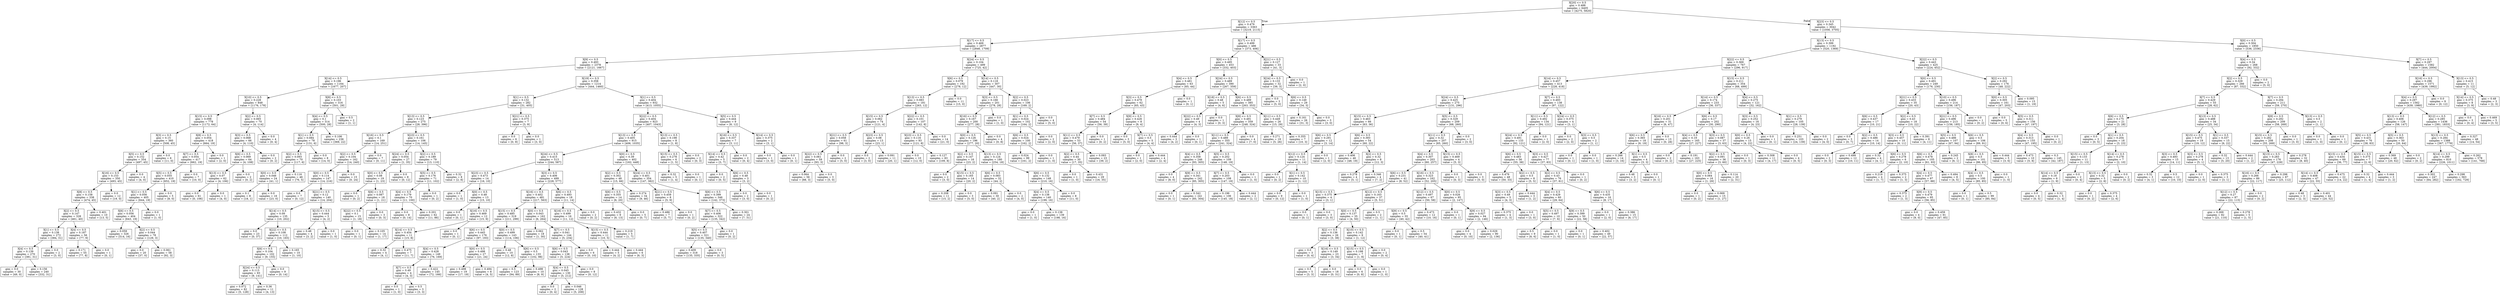 digraph Tree {
node [shape=box] ;
0 [label="X[20] <= 0.5\ngini = 0.488\nsamples = 6405\nvalue = [4275, 5820]"] ;
1 [label="X[12] <= 0.5\ngini = 0.479\nsamples = 3363\nvalue = [3219, 2115]"] ;
0 -> 1 [labeldistance=2.5, labelangle=45, headlabel="True"] ;
2 [label="X[17] <= 0.5\ngini = 0.469\nsamples = 2877\nvalue = [2846, 1709]"] ;
1 -> 2 ;
3 [label="X[9] <= 0.5\ngini = 0.493\nsamples = 2378\nvalue = [2121, 1667]"] ;
2 -> 3 ;
4 [label="X[14] <= 0.5\ngini = 0.196\nsamples = 1164\nvalue = [1677, 207]"] ;
3 -> 4 ;
5 [label="X[10] <= 0.5\ngini = 0.228\nsamples = 848\nvalue = [1176, 178]"] ;
4 -> 5 ;
6 [label="X[15] <= 0.5\ngini = 0.098\nsamples = 778\nvalue = [1172, 64]"] ;
5 -> 6 ;
7 [label="X[3] <= 0.5\ngini = 0.15\nsamples = 360\nvalue = [508, 45]"] ;
6 -> 7 ;
8 [label="X[5] <= 0.5\ngini = 0.152\nsamples = 354\nvalue = [497, 45]"] ;
7 -> 8 ;
9 [label="X[16] <= 0.5\ngini = 0.153\nsamples = 350\nvalue = [493, 45]"] ;
8 -> 9 ;
10 [label="X[8] <= 0.5\ngini = 0.158\nsamples = 338\nvalue = [474, 45]"] ;
9 -> 10 ;
11 [label="X[2] <= 0.5\ngini = 0.147\nsamples = 328\nvalue = [461, 40]"] ;
10 -> 11 ;
12 [label="X[1] <= 0.5\ngini = 0.138\nsamples = 272\nvalue = [384, 31]"] ;
11 -> 12 ;
13 [label="X[4] <= 0.5\ngini = 0.139\nsamples = 270\nvalue = [381, 31]"] ;
12 -> 13 ;
14 [label="gini = 0.0\nsamples = 30\nvalue = [49, 0]"] ;
13 -> 14 ;
15 [label="gini = 0.156\nsamples = 240\nvalue = [332, 31]"] ;
13 -> 15 ;
16 [label="gini = 0.0\nsamples = 2\nvalue = [3, 0]"] ;
12 -> 16 ;
17 [label="X[4] <= 0.5\ngini = 0.187\nsamples = 56\nvalue = [77, 9]"] ;
11 -> 17 ;
18 [label="gini = 0.171\nsamples = 55\nvalue = [77, 8]"] ;
17 -> 18 ;
19 [label="gini = 0.0\nsamples = 1\nvalue = [0, 1]"] ;
17 -> 19 ;
20 [label="gini = 0.401\nsamples = 10\nvalue = [13, 5]"] ;
10 -> 20 ;
21 [label="gini = 0.0\nsamples = 12\nvalue = [19, 0]"] ;
9 -> 21 ;
22 [label="gini = 0.0\nsamples = 4\nvalue = [4, 0]"] ;
8 -> 22 ;
23 [label="gini = 0.0\nsamples = 6\nvalue = [11, 0]"] ;
7 -> 23 ;
24 [label="X[8] <= 0.5\ngini = 0.054\nsamples = 418\nvalue = [664, 19]"] ;
6 -> 24 ;
25 [label="X[7] <= 0.5\ngini = 0.054\nsamples = 417\nvalue = [662, 19]"] ;
24 -> 25 ;
26 [label="X[5] <= 0.5\ngini = 0.055\nsamples = 410\nvalue = [652, 19]"] ;
25 -> 26 ;
27 [label="X[1] <= 0.5\ngini = 0.056\nsamples = 405\nvalue = [644, 19]"] ;
26 -> 27 ;
28 [label="X[6] <= 0.5\ngini = 0.056\nsamples = 404\nvalue = [643, 19]"] ;
27 -> 28 ;
29 [label="gini = 0.059\nsamples = 326\nvalue = [514, 16]"] ;
28 -> 29 ;
30 [label="X[2] <= 0.5\ngini = 0.044\nsamples = 78\nvalue = [129, 3]"] ;
28 -> 30 ;
31 [label="gini = 0.0\nsamples = 20\nvalue = [37, 0]"] ;
30 -> 31 ;
32 [label="gini = 0.061\nsamples = 58\nvalue = [92, 3]"] ;
30 -> 32 ;
33 [label="gini = 0.0\nsamples = 1\nvalue = [1, 0]"] ;
27 -> 33 ;
34 [label="gini = 0.0\nsamples = 5\nvalue = [8, 0]"] ;
26 -> 34 ;
35 [label="gini = 0.0\nsamples = 7\nvalue = [10, 0]"] ;
25 -> 35 ;
36 [label="gini = 0.0\nsamples = 1\nvalue = [2, 0]"] ;
24 -> 36 ;
37 [label="X[2] <= 0.5\ngini = 0.065\nsamples = 70\nvalue = [4, 114]"] ;
5 -> 37 ;
38 [label="X[3] <= 0.5\ngini = 0.068\nsamples = 66\nvalue = [4, 110]"] ;
37 -> 38 ;
39 [label="X[6] <= 0.5\ngini = 0.069\nsamples = 64\nvalue = [4, 108]"] ;
38 -> 39 ;
40 [label="X[13] <= 0.5\ngini = 0.07\nsamples = 62\nvalue = [4, 106]"] ;
39 -> 40 ;
41 [label="gini = 0.0\nsamples = 61\nvalue = [0, 106]"] ;
40 -> 41 ;
42 [label="gini = 0.0\nsamples = 1\nvalue = [4, 0]"] ;
40 -> 42 ;
43 [label="gini = 0.0\nsamples = 2\nvalue = [0, 2]"] ;
39 -> 43 ;
44 [label="gini = 0.0\nsamples = 2\nvalue = [0, 2]"] ;
38 -> 44 ;
45 [label="gini = 0.0\nsamples = 4\nvalue = [0, 4]"] ;
37 -> 45 ;
46 [label="X[8] <= 0.5\ngini = 0.103\nsamples = 316\nvalue = [501, 29]"] ;
4 -> 46 ;
47 [label="X[4] <= 0.5\ngini = 0.1\nsamples = 314\nvalue = [500, 28]"] ;
46 -> 47 ;
48 [label="X[1] <= 0.5\ngini = 0.084\nsamples = 78\nvalue = [131, 6]"] ;
47 -> 48 ;
49 [label="X[2] <= 0.5\ngini = 0.093\nsamples = 70\nvalue = [117, 6]"] ;
48 -> 49 ;
50 [label="X[0] <= 0.5\ngini = 0.046\nsamples = 24\nvalue = [41, 1]"] ;
49 -> 50 ;
51 [label="gini = 0.1\nsamples = 8\nvalue = [18, 1]"] ;
50 -> 51 ;
52 [label="gini = 0.0\nsamples = 16\nvalue = [23, 0]"] ;
50 -> 52 ;
53 [label="gini = 0.116\nsamples = 46\nvalue = [76, 5]"] ;
49 -> 53 ;
54 [label="gini = 0.0\nsamples = 8\nvalue = [14, 0]"] ;
48 -> 54 ;
55 [label="gini = 0.106\nsamples = 236\nvalue = [369, 22]"] ;
47 -> 55 ;
56 [label="gini = 0.5\nsamples = 2\nvalue = [1, 1]"] ;
46 -> 56 ;
57 [label="X[19] <= 0.5\ngini = 0.358\nsamples = 1214\nvalue = [444, 1460]"] ;
3 -> 57 ;
58 [label="X[1] <= 0.5\ngini = 0.132\nsamples = 282\nvalue = [31, 405]"] ;
57 -> 58 ;
59 [label="X[13] <= 0.5\ngini = 0.123\nsamples = 275\nvalue = [28, 396]"] ;
58 -> 59 ;
60 [label="X[16] <= 0.5\ngini = 0.1\nsamples = 169\nvalue = [14, 251]"] ;
59 -> 60 ;
61 [label="X[2] <= 0.5\ngini = 0.104\nsamples = 162\nvalue = [14, 240]"] ;
60 -> 61 ;
62 [label="X[0] <= 0.5\ngini = 0.114\nsamples = 147\nvalue = [14, 216]"] ;
61 -> 62 ;
63 [label="gini = 0.0\nsamples = 7\nvalue = [0, 12]"] ;
62 -> 63 ;
64 [label="X[21] <= 0.5\ngini = 0.12\nsamples = 140\nvalue = [14, 204]"] ;
62 -> 64 ;
65 [label="X[14] <= 0.5\ngini = 0.09\nsamples = 135\nvalue = [10, 202]"] ;
64 -> 65 ;
66 [label="gini = 0.0\nsamples = 23\nvalue = [0, 37]"] ;
65 -> 66 ;
67 [label="X[22] <= 0.5\ngini = 0.108\nsamples = 112\nvalue = [10, 165]"] ;
65 -> 67 ;
68 [label="X[6] <= 0.5\ngini = 0.104\nsamples = 102\nvalue = [9, 155]"] ;
67 -> 68 ;
69 [label="X[24] <= 0.5\ngini = 0.113\nsamples = 93\nvalue = [9, 141]"] ;
68 -> 69 ;
70 [label="gini = 0.072\nsamples = 82\nvalue = [5, 128]"] ;
69 -> 70 ;
71 [label="gini = 0.36\nsamples = 11\nvalue = [4, 13]"] ;
69 -> 71 ;
72 [label="gini = 0.0\nsamples = 9\nvalue = [0, 14]"] ;
68 -> 72 ;
73 [label="gini = 0.165\nsamples = 10\nvalue = [1, 10]"] ;
67 -> 73 ;
74 [label="X[15] <= 0.5\ngini = 0.444\nsamples = 5\nvalue = [4, 2]"] ;
64 -> 74 ;
75 [label="gini = 0.48\nsamples = 4\nvalue = [3, 2]"] ;
74 -> 75 ;
76 [label="gini = 0.0\nsamples = 1\nvalue = [1, 0]"] ;
74 -> 76 ;
77 [label="gini = 0.0\nsamples = 15\nvalue = [0, 24]"] ;
61 -> 77 ;
78 [label="gini = 0.0\nsamples = 7\nvalue = [0, 11]"] ;
60 -> 78 ;
79 [label="X[23] <= 0.5\ngini = 0.161\nsamples = 106\nvalue = [14, 145]"] ;
59 -> 79 ;
80 [label="X[24] <= 0.5\ngini = 0.054\nsamples = 27\nvalue = [1, 35]"] ;
79 -> 80 ;
81 [label="X[0] <= 0.5\ngini = 0.08\nsamples = 19\nvalue = [1, 23]"] ;
80 -> 81 ;
82 [label="gini = 0.0\nsamples = 1\nvalue = [0, 2]"] ;
81 -> 82 ;
83 [label="X[6] <= 0.5\ngini = 0.087\nsamples = 18\nvalue = [1, 21]"] ;
81 -> 83 ;
84 [label="X[22] <= 0.5\ngini = 0.1\nsamples = 15\nvalue = [1, 18]"] ;
83 -> 84 ;
85 [label="gini = 0.0\nsamples = 1\nvalue = [0, 1]"] ;
84 -> 85 ;
86 [label="gini = 0.105\nsamples = 14\nvalue = [1, 17]"] ;
84 -> 86 ;
87 [label="gini = 0.0\nsamples = 3\nvalue = [0, 3]"] ;
83 -> 87 ;
88 [label="gini = 0.0\nsamples = 8\nvalue = [0, 12]"] ;
80 -> 88 ;
89 [label="X[2] <= 0.5\ngini = 0.189\nsamples = 79\nvalue = [13, 110]"] ;
79 -> 89 ;
90 [label="X[5] <= 0.5\ngini = 0.176\nsamples = 71\nvalue = [11, 102]"] ;
89 -> 90 ;
91 [label="X[4] <= 0.5\ngini = 0.179\nsamples = 70\nvalue = [11, 100]"] ;
90 -> 91 ;
92 [label="gini = 0.0\nsamples = 8\nvalue = [0, 14]"] ;
91 -> 92 ;
93 [label="gini = 0.201\nsamples = 62\nvalue = [11, 86]"] ;
91 -> 93 ;
94 [label="gini = 0.0\nsamples = 1\nvalue = [0, 2]"] ;
90 -> 94 ;
95 [label="gini = 0.32\nsamples = 8\nvalue = [2, 8]"] ;
89 -> 95 ;
96 [label="X[21] <= 0.5\ngini = 0.375\nsamples = 7\nvalue = [3, 9]"] ;
58 -> 96 ;
97 [label="gini = 0.0\nsamples = 6\nvalue = [0, 9]"] ;
96 -> 97 ;
98 [label="gini = 0.0\nsamples = 1\nvalue = [3, 0]"] ;
96 -> 98 ;
99 [label="X[1] <= 0.5\ngini = 0.404\nsamples = 932\nvalue = [413, 1055]"] ;
57 -> 99 ;
100 [label="X[22] <= 0.5\ngini = 0.404\nsamples = 923\nvalue = [407, 1043]"] ;
99 -> 100 ;
101 [label="X[13] <= 0.5\ngini = 0.405\nsamples = 915\nvalue = [406, 1035]"] ;
100 -> 101 ;
102 [label="X[24] <= 0.5\ngini = 0.415\nsamples = 513\nvalue = [244, 587]"] ;
101 -> 102 ;
103 [label="X[23] <= 0.5\ngini = 0.473\nsamples = 14\nvalue = [16, 10]"] ;
102 -> 103 ;
104 [label="gini = 0.0\nsamples = 1\nvalue = [1, 0]"] ;
103 -> 104 ;
105 [label="X[0] <= 0.5\ngini = 0.48\nsamples = 13\nvalue = [15, 10]"] ;
103 -> 105 ;
106 [label="gini = 0.0\nsamples = 1\nvalue = [0, 1]"] ;
105 -> 106 ;
107 [label="X[16] <= 0.5\ngini = 0.469\nsamples = 12\nvalue = [15, 9]"] ;
105 -> 107 ;
108 [label="X[14] <= 0.5\ngini = 0.454\nsamples = 11\nvalue = [15, 8]"] ;
107 -> 108 ;
109 [label="gini = 0.32\nsamples = 4\nvalue = [4, 1]"] ;
108 -> 109 ;
110 [label="gini = 0.475\nsamples = 7\nvalue = [11, 7]"] ;
108 -> 110 ;
111 [label="gini = 0.0\nsamples = 1\nvalue = [0, 1]"] ;
107 -> 111 ;
112 [label="X[3] <= 0.5\ngini = 0.406\nsamples = 499\nvalue = [228, 577]"] ;
102 -> 112 ;
113 [label="X[16] <= 0.5\ngini = 0.402\nsamples = 481\nvalue = [217, 563]"] ;
112 -> 113 ;
114 [label="X[15] <= 0.5\ngini = 0.485\nsamples = 319\nvalue = [211, 299]"] ;
113 -> 114 ;
115 [label="X[6] <= 0.5\ngini = 0.445\nsamples = 176\nvalue = [97, 193]"] ;
114 -> 115 ;
116 [label="X[4] <= 0.5\ngini = 0.428\nsamples = 149\nvalue = [76, 169]"] ;
115 -> 116 ;
117 [label="X[7] <= 0.5\ngini = 0.49\nsamples = 4\nvalue = [4, 3]"] ;
116 -> 117 ;
118 [label="gini = 0.0\nsamples = 1\nvalue = [1, 0]"] ;
117 -> 118 ;
119 [label="gini = 0.5\nsamples = 3\nvalue = [3, 3]"] ;
117 -> 119 ;
120 [label="gini = 0.422\nsamples = 145\nvalue = [72, 166]"] ;
116 -> 120 ;
121 [label="X[0] <= 0.5\ngini = 0.498\nsamples = 27\nvalue = [21, 24]"] ;
115 -> 121 ;
122 [label="gini = 0.498\nsamples = 19\nvalue = [17, 19]"] ;
121 -> 122 ;
123 [label="gini = 0.494\nsamples = 8\nvalue = [4, 5]"] ;
121 -> 123 ;
124 [label="X[0] <= 0.5\ngini = 0.499\nsamples = 143\nvalue = [114, 106]"] ;
114 -> 124 ;
125 [label="gini = 0.48\nsamples = 10\nvalue = [12, 8]"] ;
124 -> 125 ;
126 [label="X[6] <= 0.5\ngini = 0.5\nsamples = 133\nvalue = [102, 98]"] ;
124 -> 126 ;
127 [label="gini = 0.5\nsamples = 123\nvalue = [94, 89]"] ;
126 -> 127 ;
128 [label="gini = 0.498\nsamples = 10\nvalue = [8, 9]"] ;
126 -> 128 ;
129 [label="X[0] <= 0.5\ngini = 0.043\nsamples = 162\nvalue = [6, 264]"] ;
113 -> 129 ;
130 [label="gini = 0.062\nsamples = 18\nvalue = [1, 30]"] ;
129 -> 130 ;
131 [label="X[7] <= 0.5\ngini = 0.041\nsamples = 144\nvalue = [5, 234]"] ;
129 -> 131 ;
132 [label="X[6] <= 0.5\ngini = 0.043\nsamples = 138\nvalue = [5, 224]"] ;
131 -> 132 ;
133 [label="X[4] <= 0.5\ngini = 0.045\nsamples = 130\nvalue = [5, 212]"] ;
132 -> 133 ;
134 [label="gini = 0.0\nsamples = 2\nvalue = [0, 4]"] ;
133 -> 134 ;
135 [label="gini = 0.046\nsamples = 128\nvalue = [5, 208]"] ;
133 -> 135 ;
136 [label="gini = 0.0\nsamples = 8\nvalue = [0, 12]"] ;
132 -> 136 ;
137 [label="gini = 0.0\nsamples = 6\nvalue = [0, 10]"] ;
131 -> 137 ;
138 [label="X[6] <= 0.5\ngini = 0.493\nsamples = 18\nvalue = [11, 14]"] ;
112 -> 138 ;
139 [label="X[16] <= 0.5\ngini = 0.499\nsamples = 16\nvalue = [11, 12]"] ;
138 -> 139 ;
140 [label="X[15] <= 0.5\ngini = 0.444\nsamples = 11\nvalue = [10, 5]"] ;
139 -> 140 ;
141 [label="gini = 0.444\nsamples = 5\nvalue = [4, 2]"] ;
140 -> 141 ;
142 [label="gini = 0.444\nsamples = 6\nvalue = [6, 3]"] ;
140 -> 142 ;
143 [label="gini = 0.219\nsamples = 5\nvalue = [1, 7]"] ;
139 -> 143 ;
144 [label="gini = 0.0\nsamples = 2\nvalue = [0, 2]"] ;
138 -> 144 ;
145 [label="X[0] <= 0.5\ngini = 0.39\nsamples = 402\nvalue = [162, 448]"] ;
101 -> 145 ;
146 [label="X[2] <= 0.5\ngini = 0.302\nsamples = 48\nvalue = [15, 66]"] ;
145 -> 146 ;
147 [label="X[6] <= 0.5\ngini = 0.355\nsamples = 14\nvalue = [6, 20]"] ;
146 -> 147 ;
148 [label="gini = 0.432\nsamples = 9\nvalue = [6, 13]"] ;
147 -> 148 ;
149 [label="gini = 0.0\nsamples = 5\nvalue = [0, 7]"] ;
147 -> 149 ;
150 [label="gini = 0.274\nsamples = 34\nvalue = [9, 46]"] ;
146 -> 150 ;
151 [label="X[24] <= 0.5\ngini = 0.401\nsamples = 354\nvalue = [147, 382]"] ;
145 -> 151 ;
152 [label="X[21] <= 0.5\ngini = 0.459\nsamples = 8\nvalue = [5, 9]"] ;
151 -> 152 ;
153 [label="gini = 0.486\nsamples = 7\nvalue = [5, 7]"] ;
152 -> 153 ;
154 [label="gini = 0.0\nsamples = 1\nvalue = [0, 2]"] ;
152 -> 154 ;
155 [label="X[6] <= 0.5\ngini = 0.399\nsamples = 346\nvalue = [142, 373]"] ;
151 -> 155 ;
156 [label="X[7] <= 0.5\ngini = 0.406\nsamples = 322\nvalue = [135, 342]"] ;
155 -> 156 ;
157 [label="X[5] <= 0.5\ngini = 0.407\nsamples = 321\nvalue = [135, 340]"] ;
156 -> 157 ;
158 [label="gini = 0.409\nsamples = 318\nvalue = [135, 335]"] ;
157 -> 158 ;
159 [label="gini = 0.0\nsamples = 3\nvalue = [0, 5]"] ;
157 -> 159 ;
160 [label="gini = 0.0\nsamples = 1\nvalue = [0, 2]"] ;
156 -> 160 ;
161 [label="gini = 0.301\nsamples = 24\nvalue = [7, 31]"] ;
155 -> 161 ;
162 [label="X[13] <= 0.5\ngini = 0.198\nsamples = 8\nvalue = [1, 8]"] ;
100 -> 162 ;
163 [label="X[15] <= 0.5\ngini = 0.278\nsamples = 6\nvalue = [1, 5]"] ;
162 -> 163 ;
164 [label="gini = 0.32\nsamples = 5\nvalue = [1, 4]"] ;
163 -> 164 ;
165 [label="gini = 0.0\nsamples = 1\nvalue = [0, 1]"] ;
163 -> 165 ;
166 [label="gini = 0.0\nsamples = 2\nvalue = [0, 3]"] ;
162 -> 166 ;
167 [label="X[5] <= 0.5\ngini = 0.444\nsamples = 9\nvalue = [6, 12]"] ;
99 -> 167 ;
168 [label="X[16] <= 0.5\ngini = 0.337\nsamples = 7\nvalue = [3, 11]"] ;
167 -> 168 ;
169 [label="X[14] <= 0.5\ngini = 0.42\nsamples = 5\nvalue = [3, 7]"] ;
168 -> 169 ;
170 [label="gini = 0.0\nsamples = 2\nvalue = [0, 5]"] ;
169 -> 170 ;
171 [label="X[6] <= 0.5\ngini = 0.48\nsamples = 3\nvalue = [3, 2]"] ;
169 -> 171 ;
172 [label="gini = 0.0\nsamples = 2\nvalue = [3, 0]"] ;
171 -> 172 ;
173 [label="gini = 0.0\nsamples = 1\nvalue = [0, 2]"] ;
171 -> 173 ;
174 [label="gini = 0.0\nsamples = 2\nvalue = [0, 4]"] ;
168 -> 174 ;
175 [label="X[14] <= 0.5\ngini = 0.375\nsamples = 2\nvalue = [3, 1]"] ;
167 -> 175 ;
176 [label="gini = 0.0\nsamples = 1\nvalue = [3, 0]"] ;
175 -> 176 ;
177 [label="gini = 0.0\nsamples = 1\nvalue = [0, 1]"] ;
175 -> 177 ;
178 [label="X[24] <= 0.5\ngini = 0.104\nsamples = 499\nvalue = [725, 42]"] ;
2 -> 178 ;
179 [label="X[6] <= 0.5\ngini = 0.079\nsamples = 192\nvalue = [278, 12]"] ;
178 -> 179 ;
180 [label="X[13] <= 0.5\ngini = 0.083\nsamples = 181\nvalue = [263, 12]"] ;
179 -> 180 ;
181 [label="X[15] <= 0.5\ngini = 0.062\nsamples = 74\nvalue = [121, 4]"] ;
180 -> 181 ;
182 [label="X[21] <= 0.5\ngini = 0.058\nsamples = 61\nvalue = [98, 3]"] ;
181 -> 182 ;
183 [label="X[22] <= 0.5\ngini = 0.061\nsamples = 59\nvalue = [93, 3]"] ;
182 -> 183 ;
184 [label="gini = 0.064\nsamples = 56\nvalue = [88, 3]"] ;
183 -> 184 ;
185 [label="gini = 0.0\nsamples = 3\nvalue = [5, 0]"] ;
183 -> 185 ;
186 [label="gini = 0.0\nsamples = 2\nvalue = [5, 0]"] ;
182 -> 186 ;
187 [label="X[23] <= 0.5\ngini = 0.08\nsamples = 13\nvalue = [23, 1]"] ;
181 -> 187 ;
188 [label="gini = 0.0\nsamples = 2\nvalue = [3, 0]"] ;
187 -> 188 ;
189 [label="gini = 0.091\nsamples = 11\nvalue = [20, 1]"] ;
187 -> 189 ;
190 [label="X[22] <= 0.5\ngini = 0.101\nsamples = 107\nvalue = [142, 8]"] ;
180 -> 190 ;
191 [label="X[23] <= 0.5\ngini = 0.116\nsamples = 93\nvalue = [121, 8]"] ;
190 -> 191 ;
192 [label="gini = 0.0\nsamples = 10\nvalue = [12, 0]"] ;
191 -> 192 ;
193 [label="gini = 0.127\nsamples = 83\nvalue = [109, 8]"] ;
191 -> 193 ;
194 [label="gini = 0.0\nsamples = 14\nvalue = [21, 0]"] ;
190 -> 194 ;
195 [label="gini = 0.0\nsamples = 11\nvalue = [15, 0]"] ;
179 -> 195 ;
196 [label="X[14] <= 0.5\ngini = 0.118\nsamples = 307\nvalue = [447, 30]"] ;
178 -> 196 ;
197 [label="X[3] <= 0.5\ngini = 0.166\nsamples = 201\nvalue = [278, 28]"] ;
196 -> 197 ;
198 [label="X[16] <= 0.5\ngini = 0.167\nsamples = 200\nvalue = [277, 28]"] ;
197 -> 198 ;
199 [label="X[0] <= 0.5\ngini = 0.126\nsamples = 196\nvalue = [277, 20]"] ;
198 -> 199 ;
200 [label="X[2] <= 0.5\ngini = 0.147\nsamples = 16\nvalue = [23, 2]"] ;
199 -> 200 ;
201 [label="gini = 0.0\nsamples = 2\nvalue = [3, 0]"] ;
200 -> 201 ;
202 [label="X[15] <= 0.5\ngini = 0.165\nsamples = 14\nvalue = [20, 2]"] ;
200 -> 202 ;
203 [label="gini = 0.208\nsamples = 11\nvalue = [15, 2]"] ;
202 -> 203 ;
204 [label="gini = 0.0\nsamples = 3\nvalue = [5, 0]"] ;
202 -> 204 ;
205 [label="X[13] <= 0.5\ngini = 0.124\nsamples = 180\nvalue = [254, 18]"] ;
199 -> 205 ;
206 [label="X[6] <= 0.5\ngini = 0.083\nsamples = 32\nvalue = [44, 2]"] ;
205 -> 206 ;
207 [label="gini = 0.091\nsamples = 30\nvalue = [40, 2]"] ;
206 -> 207 ;
208 [label="gini = 0.0\nsamples = 2\nvalue = [4, 0]"] ;
206 -> 208 ;
209 [label="X[6] <= 0.5\ngini = 0.132\nsamples = 148\nvalue = [210, 16]"] ;
205 -> 209 ;
210 [label="X[4] <= 0.5\ngini = 0.138\nsamples = 140\nvalue = [199, 16]"] ;
209 -> 210 ;
211 [label="gini = 0.0\nsamples = 1\nvalue = [1, 0]"] ;
210 -> 211 ;
212 [label="gini = 0.138\nsamples = 139\nvalue = [198, 16]"] ;
210 -> 212 ;
213 [label="gini = 0.0\nsamples = 8\nvalue = [11, 0]"] ;
209 -> 213 ;
214 [label="gini = 0.0\nsamples = 4\nvalue = [0, 8]"] ;
198 -> 214 ;
215 [label="gini = 0.0\nsamples = 1\nvalue = [1, 0]"] ;
197 -> 215 ;
216 [label="X[2] <= 0.5\ngini = 0.023\nsamples = 106\nvalue = [169, 2]"] ;
196 -> 216 ;
217 [label="X[1] <= 0.5\ngini = 0.024\nsamples = 102\nvalue = [164, 2]"] ;
216 -> 217 ;
218 [label="X[6] <= 0.5\ngini = 0.024\nsamples = 100\nvalue = [162, 2]"] ;
217 -> 218 ;
219 [label="gini = 0.024\nsamples = 99\nvalue = [161, 2]"] ;
218 -> 219 ;
220 [label="gini = 0.0\nsamples = 1\nvalue = [1, 0]"] ;
218 -> 220 ;
221 [label="gini = 0.0\nsamples = 2\nvalue = [2, 0]"] ;
217 -> 221 ;
222 [label="gini = 0.0\nsamples = 4\nvalue = [5, 0]"] ;
216 -> 222 ;
223 [label="X[17] <= 0.5\ngini = 0.499\nsamples = 486\nvalue = [373, 406]"] ;
1 -> 223 ;
224 [label="X[0] <= 0.5\ngini = 0.495\nsamples = 453\nvalue = [332, 403]"] ;
223 -> 224 ;
225 [label="X[4] <= 0.5\ngini = 0.481\nsamples = 63\nvalue = [65, 44]"] ;
224 -> 225 ;
226 [label="X[3] <= 0.5\ngini = 0.479\nsamples = 62\nvalue = [65, 43]"] ;
225 -> 226 ;
227 [label="X[7] <= 0.5\ngini = 0.484\nsamples = 54\nvalue = [56, 39]"] ;
226 -> 227 ;
228 [label="X[11] <= 0.5\ngini = 0.479\nsamples = 53\nvalue = [56, 37]"] ;
227 -> 228 ;
229 [label="X[2] <= 0.5\ngini = 0.44\nsamples = 30\nvalue = [17, 35]"] ;
228 -> 229 ;
230 [label="gini = 0.0\nsamples = 1\nvalue = [1, 0]"] ;
229 -> 230 ;
231 [label="gini = 0.431\nsamples = 29\nvalue = [16, 35]"] ;
229 -> 231 ;
232 [label="gini = 0.093\nsamples = 23\nvalue = [39, 2]"] ;
228 -> 232 ;
233 [label="gini = 0.0\nsamples = 1\nvalue = [0, 2]"] ;
227 -> 233 ;
234 [label="X[9] <= 0.5\ngini = 0.426\nsamples = 8\nvalue = [9, 4]"] ;
226 -> 234 ;
235 [label="gini = 0.0\nsamples = 3\nvalue = [5, 0]"] ;
234 -> 235 ;
236 [label="X[7] <= 0.5\ngini = 0.5\nsamples = 5\nvalue = [4, 4]"] ;
234 -> 236 ;
237 [label="gini = 0.0\nsamples = 1\nvalue = [2, 0]"] ;
236 -> 237 ;
238 [label="gini = 0.444\nsamples = 4\nvalue = [2, 4]"] ;
236 -> 238 ;
239 [label="gini = 0.0\nsamples = 1\nvalue = [0, 1]"] ;
225 -> 239 ;
240 [label="X[24] <= 0.5\ngini = 0.489\nsamples = 390\nvalue = [267, 359]"] ;
224 -> 240 ;
241 [label="X[18] <= 0.5\ngini = 0.48\nsamples = 5\nvalue = [4, 6]"] ;
240 -> 241 ;
242 [label="X[22] <= 0.5\ngini = 0.49\nsamples = 4\nvalue = [4, 3]"] ;
241 -> 242 ;
243 [label="gini = 0.444\nsamples = 3\nvalue = [4, 2]"] ;
242 -> 243 ;
244 [label="gini = 0.0\nsamples = 1\nvalue = [0, 1]"] ;
242 -> 244 ;
245 [label="gini = 0.0\nsamples = 1\nvalue = [0, 3]"] ;
241 -> 245 ;
246 [label="X[6] <= 0.5\ngini = 0.489\nsamples = 385\nvalue = [263, 353]"] ;
240 -> 246 ;
247 [label="X[8] <= 0.5\ngini = 0.491\nsamples = 359\nvalue = [248, 324]"] ;
246 -> 247 ;
248 [label="X[11] <= 0.5\ngini = 0.489\nsamples = 355\nvalue = [241, 324]"] ;
247 -> 248 ;
249 [label="X[4] <= 0.5\ngini = 0.358\nsamples = 246\nvalue = [93, 305]"] ;
248 -> 249 ;
250 [label="gini = 0.0\nsamples = 4\nvalue = [8, 0]"] ;
249 -> 250 ;
251 [label="X[9] <= 0.5\ngini = 0.341\nsamples = 242\nvalue = [85, 305]"] ;
249 -> 251 ;
252 [label="gini = 0.0\nsamples = 1\nvalue = [0, 1]"] ;
251 -> 252 ;
253 [label="gini = 0.342\nsamples = 241\nvalue = [85, 304]"] ;
251 -> 253 ;
254 [label="X[5] <= 0.5\ngini = 0.202\nsamples = 109\nvalue = [148, 19]"] ;
248 -> 254 ;
255 [label="X[7] <= 0.5\ngini = 0.203\nsamples = 108\nvalue = [147, 19]"] ;
254 -> 255 ;
256 [label="gini = 0.196\nsamples = 106\nvalue = [145, 18]"] ;
255 -> 256 ;
257 [label="gini = 0.444\nsamples = 2\nvalue = [2, 1]"] ;
255 -> 257 ;
258 [label="gini = 0.0\nsamples = 1\nvalue = [1, 0]"] ;
254 -> 258 ;
259 [label="gini = 0.0\nsamples = 4\nvalue = [7, 0]"] ;
247 -> 259 ;
260 [label="X[11] <= 0.5\ngini = 0.449\nsamples = 26\nvalue = [15, 29]"] ;
246 -> 260 ;
261 [label="gini = 0.271\nsamples = 19\nvalue = [5, 26]"] ;
260 -> 261 ;
262 [label="gini = 0.355\nsamples = 7\nvalue = [10, 3]"] ;
260 -> 262 ;
263 [label="X[21] <= 0.5\ngini = 0.127\nsamples = 33\nvalue = [41, 3]"] ;
223 -> 263 ;
264 [label="X[24] <= 0.5\ngini = 0.133\nsamples = 32\nvalue = [39, 3]"] ;
263 -> 264 ;
265 [label="gini = 0.0\nsamples = 3\nvalue = [5, 0]"] ;
264 -> 265 ;
266 [label="X[6] <= 0.5\ngini = 0.149\nsamples = 29\nvalue = [34, 3]"] ;
264 -> 266 ;
267 [label="gini = 0.161\nsamples = 26\nvalue = [31, 3]"] ;
266 -> 267 ;
268 [label="gini = 0.0\nsamples = 3\nvalue = [3, 0]"] ;
266 -> 268 ;
269 [label="gini = 0.0\nsamples = 1\nvalue = [2, 0]"] ;
263 -> 269 ;
270 [label="X[23] <= 0.5\ngini = 0.345\nsamples = 3042\nvalue = [1056, 3705]"] ;
0 -> 270 [labeldistance=2.5, labelangle=-45, headlabel="False"] ;
271 [label="X[13] <= 0.5\ngini = 0.399\nsamples = 1192\nvalue = [520, 1369]"] ;
270 -> 271 ;
272 [label="X[22] <= 0.5\ngini = 0.369\nsamples = 767\nvalue = [296, 917]"] ;
271 -> 272 ;
273 [label="X[14] <= 0.5\ngini = 0.457\nsamples = 413\nvalue = [228, 418]"] ;
272 -> 273 ;
274 [label="X[24] <= 0.5\ngini = 0.425\nsamples = 275\nvalue = [131, 296]"] ;
273 -> 274 ;
275 [label="X[15] <= 0.5\ngini = 0.463\nsamples = 66\nvalue = [63, 36]"] ;
274 -> 275 ;
276 [label="X[6] <= 0.5\ngini = 0.291\nsamples = 12\nvalue = [3, 14]"] ;
275 -> 276 ;
277 [label="X[12] <= 0.5\ngini = 0.124\nsamples = 11\nvalue = [1, 14]"] ;
276 -> 277 ;
278 [label="gini = 0.0\nsamples = 1\nvalue = [0, 2]"] ;
277 -> 278 ;
279 [label="X[1] <= 0.5\ngini = 0.142\nsamples = 10\nvalue = [1, 12]"] ;
277 -> 279 ;
280 [label="gini = 0.0\nsamples = 9\nvalue = [0, 12]"] ;
279 -> 280 ;
281 [label="gini = 0.0\nsamples = 1\nvalue = [1, 0]"] ;
279 -> 281 ;
282 [label="gini = 0.0\nsamples = 1\nvalue = [2, 0]"] ;
276 -> 282 ;
283 [label="X[6] <= 0.5\ngini = 0.393\nsamples = 54\nvalue = [60, 22]"] ;
275 -> 283 ;
284 [label="gini = 0.406\nsamples = 46\nvalue = [48, 19]"] ;
283 -> 284 ;
285 [label="X[2] <= 0.5\ngini = 0.32\nsamples = 8\nvalue = [12, 3]"] ;
283 -> 285 ;
286 [label="gini = 0.278\nsamples = 4\nvalue = [5, 1]"] ;
285 -> 286 ;
287 [label="gini = 0.346\nsamples = 4\nvalue = [7, 2]"] ;
285 -> 287 ;
288 [label="X[5] <= 0.5\ngini = 0.329\nsamples = 209\nvalue = [68, 260]"] ;
274 -> 288 ;
289 [label="X[11] <= 0.5\ngini = 0.32\nsamples = 207\nvalue = [65, 260]"] ;
288 -> 289 ;
290 [label="X[4] <= 0.5\ngini = 0.307\nsamples = 203\nvalue = [60, 257]"] ;
289 -> 290 ;
291 [label="X[6] <= 0.5\ngini = 0.231\nsamples = 41\nvalue = [8, 52]"] ;
290 -> 291 ;
292 [label="X[15] <= 0.5\ngini = 0.375\nsamples = 4\nvalue = [3, 1]"] ;
291 -> 292 ;
293 [label="gini = 0.0\nsamples = 1\nvalue = [0, 1]"] ;
292 -> 293 ;
294 [label="gini = 0.0\nsamples = 3\nvalue = [3, 0]"] ;
292 -> 294 ;
295 [label="X[12] <= 0.5\ngini = 0.163\nsamples = 37\nvalue = [5, 51]"] ;
291 -> 295 ;
296 [label="X[0] <= 0.5\ngini = 0.137\nsamples = 35\nvalue = [4, 50]"] ;
295 -> 296 ;
297 [label="X[2] <= 0.5\ngini = 0.136\nsamples = 26\nvalue = [3, 38]"] ;
296 -> 297 ;
298 [label="gini = 0.0\nsamples = 3\nvalue = [0, 4]"] ;
297 -> 298 ;
299 [label="X[16] <= 0.5\ngini = 0.149\nsamples = 23\nvalue = [3, 34]"] ;
297 -> 299 ;
300 [label="gini = 0.5\nsamples = 5\nvalue = [3, 3]"] ;
299 -> 300 ;
301 [label="gini = 0.0\nsamples = 18\nvalue = [0, 31]"] ;
299 -> 301 ;
302 [label="X[10] <= 0.5\ngini = 0.142\nsamples = 9\nvalue = [1, 12]"] ;
296 -> 302 ;
303 [label="X[15] <= 0.5\ngini = 0.198\nsamples = 7\nvalue = [1, 8]"] ;
302 -> 303 ;
304 [label="gini = 0.0\nsamples = 6\nvalue = [0, 8]"] ;
303 -> 304 ;
305 [label="gini = 0.0\nsamples = 1\nvalue = [1, 0]"] ;
303 -> 305 ;
306 [label="gini = 0.0\nsamples = 2\nvalue = [0, 4]"] ;
302 -> 306 ;
307 [label="gini = 0.5\nsamples = 2\nvalue = [1, 1]"] ;
295 -> 307 ;
308 [label="X[16] <= 0.5\ngini = 0.323\nsamples = 162\nvalue = [52, 205]"] ;
290 -> 308 ;
309 [label="X[12] <= 0.5\ngini = 0.497\nsamples = 67\nvalue = [50, 58]"] ;
308 -> 309 ;
310 [label="X[9] <= 0.5\ngini = 0.5\nsamples = 55\nvalue = [40, 42]"] ;
309 -> 310 ;
311 [label="gini = 0.0\nsamples = 1\nvalue = [0, 1]"] ;
310 -> 311 ;
312 [label="gini = 0.5\nsamples = 54\nvalue = [40, 41]"] ;
310 -> 312 ;
313 [label="gini = 0.473\nsamples = 12\nvalue = [10, 16]"] ;
309 -> 313 ;
314 [label="X[0] <= 0.5\ngini = 0.026\nsamples = 95\nvalue = [2, 147]"] ;
308 -> 314 ;
315 [label="gini = 0.0\nsamples = 1\nvalue = [0, 1]"] ;
314 -> 315 ;
316 [label="X[9] <= 0.5\ngini = 0.027\nsamples = 94\nvalue = [2, 146]"] ;
314 -> 316 ;
317 [label="gini = 0.0\nsamples = 4\nvalue = [0, 10]"] ;
316 -> 317 ;
318 [label="gini = 0.029\nsamples = 90\nvalue = [2, 136]"] ;
316 -> 318 ;
319 [label="X[15] <= 0.5\ngini = 0.469\nsamples = 4\nvalue = [5, 3]"] ;
289 -> 319 ;
320 [label="gini = 0.0\nsamples = 1\nvalue = [0, 3]"] ;
319 -> 320 ;
321 [label="gini = 0.0\nsamples = 3\nvalue = [5, 0]"] ;
319 -> 321 ;
322 [label="gini = 0.0\nsamples = 2\nvalue = [3, 0]"] ;
288 -> 322 ;
323 [label="X[7] <= 0.5\ngini = 0.493\nsamples = 138\nvalue = [97, 122]"] ;
273 -> 323 ;
324 [label="X[11] <= 0.5\ngini = 0.492\nsamples = 134\nvalue = [94, 121]"] ;
323 -> 324 ;
325 [label="X[24] <= 0.5\ngini = 0.491\nsamples = 133\nvalue = [92, 121]"] ;
324 -> 325 ;
326 [label="X[6] <= 0.5\ngini = 0.483\nsamples = 56\nvalue = [55, 38]"] ;
325 -> 326 ;
327 [label="gini = 0.479\nsamples = 48\nvalue = [50, 33]"] ;
326 -> 327 ;
328 [label="X[2] <= 0.5\ngini = 0.5\nsamples = 8\nvalue = [5, 5]"] ;
326 -> 328 ;
329 [label="X[3] <= 0.5\ngini = 0.49\nsamples = 5\nvalue = [4, 3]"] ;
328 -> 329 ;
330 [label="gini = 0.375\nsamples = 4\nvalue = [1, 3]"] ;
329 -> 330 ;
331 [label="gini = 0.0\nsamples = 1\nvalue = [3, 0]"] ;
329 -> 331 ;
332 [label="gini = 0.444\nsamples = 3\nvalue = [1, 2]"] ;
328 -> 332 ;
333 [label="X[3] <= 0.5\ngini = 0.427\nsamples = 77\nvalue = [37, 83]"] ;
325 -> 333 ;
334 [label="X[2] <= 0.5\ngini = 0.43\nsamples = 76\nvalue = [37, 81]"] ;
333 -> 334 ;
335 [label="X[4] <= 0.5\ngini = 0.429\nsamples = 60\nvalue = [29, 64]"] ;
334 -> 335 ;
336 [label="X[5] <= 0.5\ngini = 0.497\nsamples = 10\nvalue = [7, 6]"] ;
335 -> 336 ;
337 [label="gini = 0.5\nsamples = 9\nvalue = [6, 6]"] ;
336 -> 337 ;
338 [label="gini = 0.0\nsamples = 1\nvalue = [1, 0]"] ;
336 -> 338 ;
339 [label="X[9] <= 0.5\ngini = 0.399\nsamples = 50\nvalue = [22, 58]"] ;
335 -> 339 ;
340 [label="gini = 0.0\nsamples = 1\nvalue = [0, 1]"] ;
339 -> 340 ;
341 [label="gini = 0.402\nsamples = 49\nvalue = [22, 57]"] ;
339 -> 341 ;
342 [label="X[6] <= 0.5\ngini = 0.435\nsamples = 16\nvalue = [8, 17]"] ;
334 -> 342 ;
343 [label="gini = 0.0\nsamples = 1\nvalue = [2, 0]"] ;
342 -> 343 ;
344 [label="gini = 0.386\nsamples = 15\nvalue = [6, 17]"] ;
342 -> 344 ;
345 [label="gini = 0.0\nsamples = 1\nvalue = [0, 2]"] ;
333 -> 345 ;
346 [label="gini = 0.0\nsamples = 1\nvalue = [2, 0]"] ;
324 -> 346 ;
347 [label="X[24] <= 0.5\ngini = 0.375\nsamples = 4\nvalue = [3, 1]"] ;
323 -> 347 ;
348 [label="gini = 0.0\nsamples = 2\nvalue = [2, 0]"] ;
347 -> 348 ;
349 [label="X[3] <= 0.5\ngini = 0.5\nsamples = 2\nvalue = [1, 1]"] ;
347 -> 349 ;
350 [label="gini = 0.0\nsamples = 1\nvalue = [0, 1]"] ;
349 -> 350 ;
351 [label="gini = 0.0\nsamples = 1\nvalue = [1, 0]"] ;
349 -> 351 ;
352 [label="X[15] <= 0.5\ngini = 0.211\nsamples = 354\nvalue = [68, 499]"] ;
272 -> 352 ;
353 [label="X[14] <= 0.5\ngini = 0.174\nsamples = 233\nvalue = [36, 337]"] ;
352 -> 353 ;
354 [label="X[16] <= 0.5\ngini = 0.201\nsamples = 31\nvalue = [6, 47]"] ;
353 -> 354 ;
355 [label="X[6] <= 0.5\ngini = 0.365\nsamples = 18\nvalue = [6, 19]"] ;
354 -> 355 ;
356 [label="gini = 0.266\nsamples = 14\nvalue = [3, 16]"] ;
355 -> 356 ;
357 [label="X[1] <= 0.5\ngini = 0.5\nsamples = 4\nvalue = [3, 3]"] ;
355 -> 357 ;
358 [label="gini = 0.48\nsamples = 3\nvalue = [3, 2]"] ;
357 -> 358 ;
359 [label="gini = 0.0\nsamples = 1\nvalue = [0, 1]"] ;
357 -> 359 ;
360 [label="gini = 0.0\nsamples = 13\nvalue = [0, 28]"] ;
354 -> 360 ;
361 [label="X[6] <= 0.5\ngini = 0.17\nsamples = 202\nvalue = [30, 290]"] ;
353 -> 361 ;
362 [label="X[4] <= 0.5\ngini = 0.19\nsamples = 165\nvalue = [27, 227]"] ;
361 -> 362 ;
363 [label="gini = 0.0\nsamples = 2\nvalue = [0, 2]"] ;
362 -> 363 ;
364 [label="gini = 0.191\nsamples = 163\nvalue = [27, 225]"] ;
362 -> 364 ;
365 [label="X[3] <= 0.5\ngini = 0.087\nsamples = 37\nvalue = [3, 63]"] ;
361 -> 365 ;
366 [label="X[2] <= 0.5\ngini = 0.091\nsamples = 36\nvalue = [3, 60]"] ;
365 -> 366 ;
367 [label="X[0] <= 0.5\ngini = 0.064\nsamples = 16\nvalue = [1, 29]"] ;
366 -> 367 ;
368 [label="gini = 0.0\nsamples = 1\nvalue = [0, 2]"] ;
367 -> 368 ;
369 [label="gini = 0.069\nsamples = 15\nvalue = [1, 27]"] ;
367 -> 369 ;
370 [label="gini = 0.114\nsamples = 20\nvalue = [2, 31]"] ;
366 -> 370 ;
371 [label="gini = 0.0\nsamples = 1\nvalue = [0, 3]"] ;
365 -> 371 ;
372 [label="X[4] <= 0.5\ngini = 0.275\nsamples = 121\nvalue = [32, 162]"] ;
352 -> 372 ;
373 [label="X[3] <= 0.5\ngini = 0.252\nsamples = 16\nvalue = [4, 23]"] ;
372 -> 373 ;
374 [label="X[0] <= 0.5\ngini = 0.26\nsamples = 15\nvalue = [4, 22]"] ;
373 -> 374 ;
375 [label="gini = 0.308\nsamples = 11\nvalue = [4, 17]"] ;
374 -> 375 ;
376 [label="gini = 0.0\nsamples = 4\nvalue = [0, 5]"] ;
374 -> 376 ;
377 [label="gini = 0.0\nsamples = 1\nvalue = [0, 1]"] ;
373 -> 377 ;
378 [label="X[1] <= 0.5\ngini = 0.279\nsamples = 105\nvalue = [28, 139]"] ;
372 -> 378 ;
379 [label="gini = 0.251\nsamples = 103\nvalue = [24, 139]"] ;
378 -> 379 ;
380 [label="gini = 0.0\nsamples = 2\nvalue = [4, 0]"] ;
378 -> 380 ;
381 [label="X[22] <= 0.5\ngini = 0.443\nsamples = 425\nvalue = [224, 452]"] ;
271 -> 381 ;
382 [label="X[0] <= 0.5\ngini = 0.491\nsamples = 249\nvalue = [176, 230]"] ;
381 -> 382 ;
383 [label="X[21] <= 0.5\ngini = 0.433\nsamples = 35\nvalue = [20, 43]"] ;
382 -> 383 ;
384 [label="X[6] <= 0.5\ngini = 0.437\nsamples = 17\nvalue = [10, 21]"] ;
383 -> 384 ;
385 [label="gini = 0.0\nsamples = 3\nvalue = [0, 7]"] ;
384 -> 385 ;
386 [label="X[2] <= 0.5\ngini = 0.486\nsamples = 14\nvalue = [10, 14]"] ;
384 -> 386 ;
387 [label="gini = 0.0\nsamples = 2\nvalue = [0, 3]"] ;
386 -> 387 ;
388 [label="gini = 0.499\nsamples = 12\nvalue = [10, 11]"] ;
386 -> 388 ;
389 [label="X[2] <= 0.5\ngini = 0.43\nsamples = 18\nvalue = [10, 22]"] ;
383 -> 389 ;
390 [label="X[3] <= 0.5\ngini = 0.457\nsamples = 10\nvalue = [6, 11]"] ;
389 -> 390 ;
391 [label="gini = 0.32\nsamples = 4\nvalue = [4, 1]"] ;
390 -> 391 ;
392 [label="X[6] <= 0.5\ngini = 0.278\nsamples = 6\nvalue = [2, 10]"] ;
390 -> 392 ;
393 [label="gini = 0.219\nsamples = 4\nvalue = [1, 7]"] ;
392 -> 393 ;
394 [label="gini = 0.375\nsamples = 2\nvalue = [1, 3]"] ;
392 -> 394 ;
395 [label="gini = 0.391\nsamples = 8\nvalue = [4, 11]"] ;
389 -> 395 ;
396 [label="X[10] <= 0.5\ngini = 0.496\nsamples = 214\nvalue = [156, 187]"] ;
382 -> 396 ;
397 [label="X[21] <= 0.5\ngini = 0.496\nsamples = 213\nvalue = [156, 185]"] ;
396 -> 397 ;
398 [label="X[5] <= 0.5\ngini = 0.486\nsamples = 107\nvalue = [67, 94]"] ;
397 -> 398 ;
399 [label="X[6] <= 0.5\ngini = 0.478\nsamples = 105\nvalue = [61, 93]"] ;
398 -> 399 ;
400 [label="X[4] <= 0.5\ngini = 0.477\nsamples = 97\nvalue = [57, 88]"] ;
399 -> 400 ;
401 [label="gini = 0.375\nsamples = 2\nvalue = [1, 3]"] ;
400 -> 401 ;
402 [label="X[9] <= 0.5\ngini = 0.479\nsamples = 95\nvalue = [56, 85]"] ;
400 -> 402 ;
403 [label="gini = 0.0\nsamples = 4\nvalue = [9, 0]"] ;
402 -> 403 ;
404 [label="gini = 0.459\nsamples = 91\nvalue = [47, 85]"] ;
402 -> 404 ;
405 [label="gini = 0.494\nsamples = 8\nvalue = [4, 5]"] ;
399 -> 405 ;
406 [label="gini = 0.245\nsamples = 2\nvalue = [6, 1]"] ;
398 -> 406 ;
407 [label="X[6] <= 0.5\ngini = 0.5\nsamples = 106\nvalue = [89, 91]"] ;
397 -> 407 ;
408 [label="X[8] <= 0.5\ngini = 0.5\nsamples = 101\nvalue = [86, 85]"] ;
407 -> 408 ;
409 [label="X[4] <= 0.5\ngini = 0.5\nsamples = 100\nvalue = [85, 85]"] ;
408 -> 409 ;
410 [label="gini = 0.0\nsamples = 1\nvalue = [0, 1]"] ;
409 -> 410 ;
411 [label="gini = 0.5\nsamples = 99\nvalue = [85, 84]"] ;
409 -> 411 ;
412 [label="gini = 0.0\nsamples = 1\nvalue = [1, 0]"] ;
408 -> 412 ;
413 [label="gini = 0.444\nsamples = 5\nvalue = [3, 6]"] ;
407 -> 413 ;
414 [label="gini = 0.0\nsamples = 1\nvalue = [0, 2]"] ;
396 -> 414 ;
415 [label="X[2] <= 0.5\ngini = 0.292\nsamples = 176\nvalue = [48, 222]"] ;
381 -> 415 ;
416 [label="X[0] <= 0.5\ngini = 0.305\nsamples = 161\nvalue = [47, 203]"] ;
415 -> 416 ;
417 [label="gini = 0.0\nsamples = 5\nvalue = [0, 6]"] ;
416 -> 417 ;
418 [label="X[5] <= 0.5\ngini = 0.311\nsamples = 156\nvalue = [47, 197]"] ;
416 -> 418 ;
419 [label="X[4] <= 0.5\ngini = 0.313\nsamples = 155\nvalue = [47, 195]"] ;
418 -> 419 ;
420 [label="gini = 0.473\nsamples = 10\nvalue = [5, 8]"] ;
419 -> 420 ;
421 [label="gini = 0.3\nsamples = 145\nvalue = [42, 187]"] ;
419 -> 421 ;
422 [label="gini = 0.0\nsamples = 1\nvalue = [0, 2]"] ;
418 -> 422 ;
423 [label="gini = 0.095\nsamples = 15\nvalue = [1, 19]"] ;
415 -> 423 ;
424 [label="X[0] <= 0.5\ngini = 0.304\nsamples = 1850\nvalue = [536, 2336]"] ;
270 -> 424 ;
425 [label="X[4] <= 0.5\ngini = 0.34\nsamples = 268\nvalue = [92, 332]"] ;
424 -> 425 ;
426 [label="X[2] <= 0.5\ngini = 0.329\nsamples = 266\nvalue = [87, 332]"] ;
425 -> 426 ;
427 [label="X[7] <= 0.5\ngini = 0.429\nsamples = 55\nvalue = [28, 62]"] ;
426 -> 427 ;
428 [label="X[6] <= 0.5\ngini = 0.175\nsamples = 21\nvalue = [3, 28]"] ;
427 -> 428 ;
429 [label="gini = 0.0\nsamples = 3\nvalue = [0, 5]"] ;
428 -> 429 ;
430 [label="X[1] <= 0.5\ngini = 0.204\nsamples = 18\nvalue = [3, 23]"] ;
428 -> 430 ;
431 [label="X[15] <= 0.5\ngini = 0.133\nsamples = 11\nvalue = [1, 13]"] ;
430 -> 431 ;
432 [label="X[14] <= 0.5\ngini = 0.18\nsamples = 9\nvalue = [1, 9]"] ;
431 -> 432 ;
433 [label="gini = 0.0\nsamples = 4\nvalue = [0, 5]"] ;
432 -> 433 ;
434 [label="gini = 0.32\nsamples = 5\nvalue = [1, 4]"] ;
432 -> 434 ;
435 [label="gini = 0.0\nsamples = 2\nvalue = [0, 4]"] ;
431 -> 435 ;
436 [label="X[14] <= 0.5\ngini = 0.278\nsamples = 7\nvalue = [2, 10]"] ;
430 -> 436 ;
437 [label="X[13] <= 0.5\ngini = 0.32\nsamples = 5\nvalue = [2, 8]"] ;
436 -> 437 ;
438 [label="gini = 0.0\nsamples = 1\nvalue = [0, 2]"] ;
437 -> 438 ;
439 [label="gini = 0.375\nsamples = 4\nvalue = [2, 6]"] ;
437 -> 439 ;
440 [label="gini = 0.0\nsamples = 2\nvalue = [0, 2]"] ;
436 -> 440 ;
441 [label="X[13] <= 0.5\ngini = 0.488\nsamples = 34\nvalue = [25, 34]"] ;
427 -> 441 ;
442 [label="X[15] <= 0.5\ngini = 0.475\nsamples = 19\nvalue = [19, 12]"] ;
441 -> 442 ;
443 [label="X[3] <= 0.5\ngini = 0.493\nsamples = 15\nvalue = [14, 11]"] ;
442 -> 443 ;
444 [label="gini = 0.32\nsamples = 3\nvalue = [4, 1]"] ;
443 -> 444 ;
445 [label="gini = 0.5\nsamples = 12\nvalue = [10, 10]"] ;
443 -> 445 ;
446 [label="X[3] <= 0.5\ngini = 0.278\nsamples = 4\nvalue = [5, 1]"] ;
442 -> 446 ;
447 [label="gini = 0.0\nsamples = 1\nvalue = [2, 0]"] ;
446 -> 447 ;
448 [label="gini = 0.375\nsamples = 3\nvalue = [3, 1]"] ;
446 -> 448 ;
449 [label="X[1] <= 0.5\ngini = 0.337\nsamples = 15\nvalue = [6, 22]"] ;
441 -> 449 ;
450 [label="gini = 0.32\nsamples = 13\nvalue = [5, 20]"] ;
449 -> 450 ;
451 [label="gini = 0.444\nsamples = 2\nvalue = [1, 2]"] ;
449 -> 451 ;
452 [label="X[7] <= 0.5\ngini = 0.294\nsamples = 211\nvalue = [59, 270]"] ;
426 -> 452 ;
453 [label="X[8] <= 0.5\ngini = 0.292\nsamples = 209\nvalue = [58, 269]"] ;
452 -> 453 ;
454 [label="X[15] <= 0.5\ngini = 0.282\nsamples = 208\nvalue = [55, 269]"] ;
453 -> 454 ;
455 [label="X[13] <= 0.5\ngini = 0.283\nsamples = 176\nvalue = [47, 229]"] ;
454 -> 455 ;
456 [label="X[16] <= 0.5\ngini = 0.266\nsamples = 89\nvalue = [22, 117]"] ;
455 -> 456 ;
457 [label="X[12] <= 0.5\ngini = 0.27\nsamples = 87\nvalue = [22, 115]"] ;
456 -> 457 ;
458 [label="gini = 0.269\nsamples = 82\nvalue = [21, 110]"] ;
457 -> 458 ;
459 [label="gini = 0.278\nsamples = 5\nvalue = [1, 5]"] ;
457 -> 459 ;
460 [label="gini = 0.0\nsamples = 2\nvalue = [0, 2]"] ;
456 -> 460 ;
461 [label="gini = 0.298\nsamples = 87\nvalue = [25, 112]"] ;
455 -> 461 ;
462 [label="gini = 0.278\nsamples = 32\nvalue = [8, 40]"] ;
454 -> 462 ;
463 [label="gini = 0.0\nsamples = 1\nvalue = [3, 0]"] ;
453 -> 463 ;
464 [label="X[13] <= 0.5\ngini = 0.5\nsamples = 2\nvalue = [1, 1]"] ;
452 -> 464 ;
465 [label="gini = 0.0\nsamples = 1\nvalue = [1, 0]"] ;
464 -> 465 ;
466 [label="gini = 0.0\nsamples = 1\nvalue = [0, 1]"] ;
464 -> 466 ;
467 [label="gini = 0.0\nsamples = 2\nvalue = [5, 0]"] ;
425 -> 467 ;
468 [label="X[7] <= 0.5\ngini = 0.297\nsamples = 1582\nvalue = [444, 2004]"] ;
424 -> 468 ;
469 [label="X[16] <= 0.5\ngini = 0.296\nsamples = 1571\nvalue = [439, 1992]"] ;
468 -> 469 ;
470 [label="X[4] <= 0.5\ngini = 0.297\nsamples = 1562\nvalue = [439, 1980]"] ;
469 -> 470 ;
471 [label="X[13] <= 0.5\ngini = 0.406\nsamples = 126\nvalue = [58, 147]"] ;
470 -> 471 ;
472 [label="X[5] <= 0.5\ngini = 0.431\nsamples = 76\nvalue = [38, 83]"] ;
471 -> 472 ;
473 [label="X[15] <= 0.5\ngini = 0.434\nsamples = 69\nvalue = [36, 77]"] ;
472 -> 473 ;
474 [label="X[14] <= 0.5\ngini = 0.408\nsamples = 47\nvalue = [22, 55]"] ;
473 -> 474 ;
475 [label="gini = 0.48\nsamples = 3\nvalue = [2, 3]"] ;
474 -> 475 ;
476 [label="gini = 0.401\nsamples = 44\nvalue = [20, 52]"] ;
474 -> 476 ;
477 [label="gini = 0.475\nsamples = 22\nvalue = [14, 22]"] ;
473 -> 477 ;
478 [label="X[15] <= 0.5\ngini = 0.375\nsamples = 7\nvalue = [2, 6]"] ;
472 -> 478 ;
479 [label="gini = 0.32\nsamples = 4\nvalue = [1, 4]"] ;
478 -> 479 ;
480 [label="gini = 0.444\nsamples = 3\nvalue = [1, 2]"] ;
478 -> 480 ;
481 [label="X[5] <= 0.5\ngini = 0.363\nsamples = 50\nvalue = [20, 64]"] ;
471 -> 481 ;
482 [label="gini = 0.369\nsamples = 48\nvalue = [20, 62]"] ;
481 -> 482 ;
483 [label="gini = 0.0\nsamples = 2\nvalue = [0, 2]"] ;
481 -> 483 ;
484 [label="X[12] <= 0.5\ngini = 0.285\nsamples = 1436\nvalue = [381, 1833]"] ;
470 -> 484 ;
485 [label="X[13] <= 0.5\ngini = 0.284\nsamples = 1388\nvalue = [367, 1779]"] ;
484 -> 485 ;
486 [label="X[14] <= 0.5\ngini = 0.299\nsamples = 810\nvalue = [226, 1011]"] ;
485 -> 486 ;
487 [label="gini = 0.302\nsamples = 247\nvalue = [64, 282]"] ;
486 -> 487 ;
488 [label="gini = 0.298\nsamples = 563\nvalue = [162, 729]"] ;
486 -> 488 ;
489 [label="gini = 0.262\nsamples = 578\nvalue = [141, 768]"] ;
485 -> 489 ;
490 [label="gini = 0.327\nsamples = 48\nvalue = [14, 54]"] ;
484 -> 490 ;
491 [label="gini = 0.0\nsamples = 9\nvalue = [0, 12]"] ;
469 -> 491 ;
492 [label="X[13] <= 0.5\ngini = 0.415\nsamples = 11\nvalue = [5, 12]"] ;
468 -> 492 ;
493 [label="X[14] <= 0.5\ngini = 0.375\nsamples = 8\nvalue = [3, 9]"] ;
492 -> 493 ;
494 [label="gini = 0.0\nsamples = 3\nvalue = [0, 4]"] ;
493 -> 494 ;
495 [label="gini = 0.469\nsamples = 5\nvalue = [3, 5]"] ;
493 -> 495 ;
496 [label="gini = 0.48\nsamples = 3\nvalue = [2, 3]"] ;
492 -> 496 ;
}